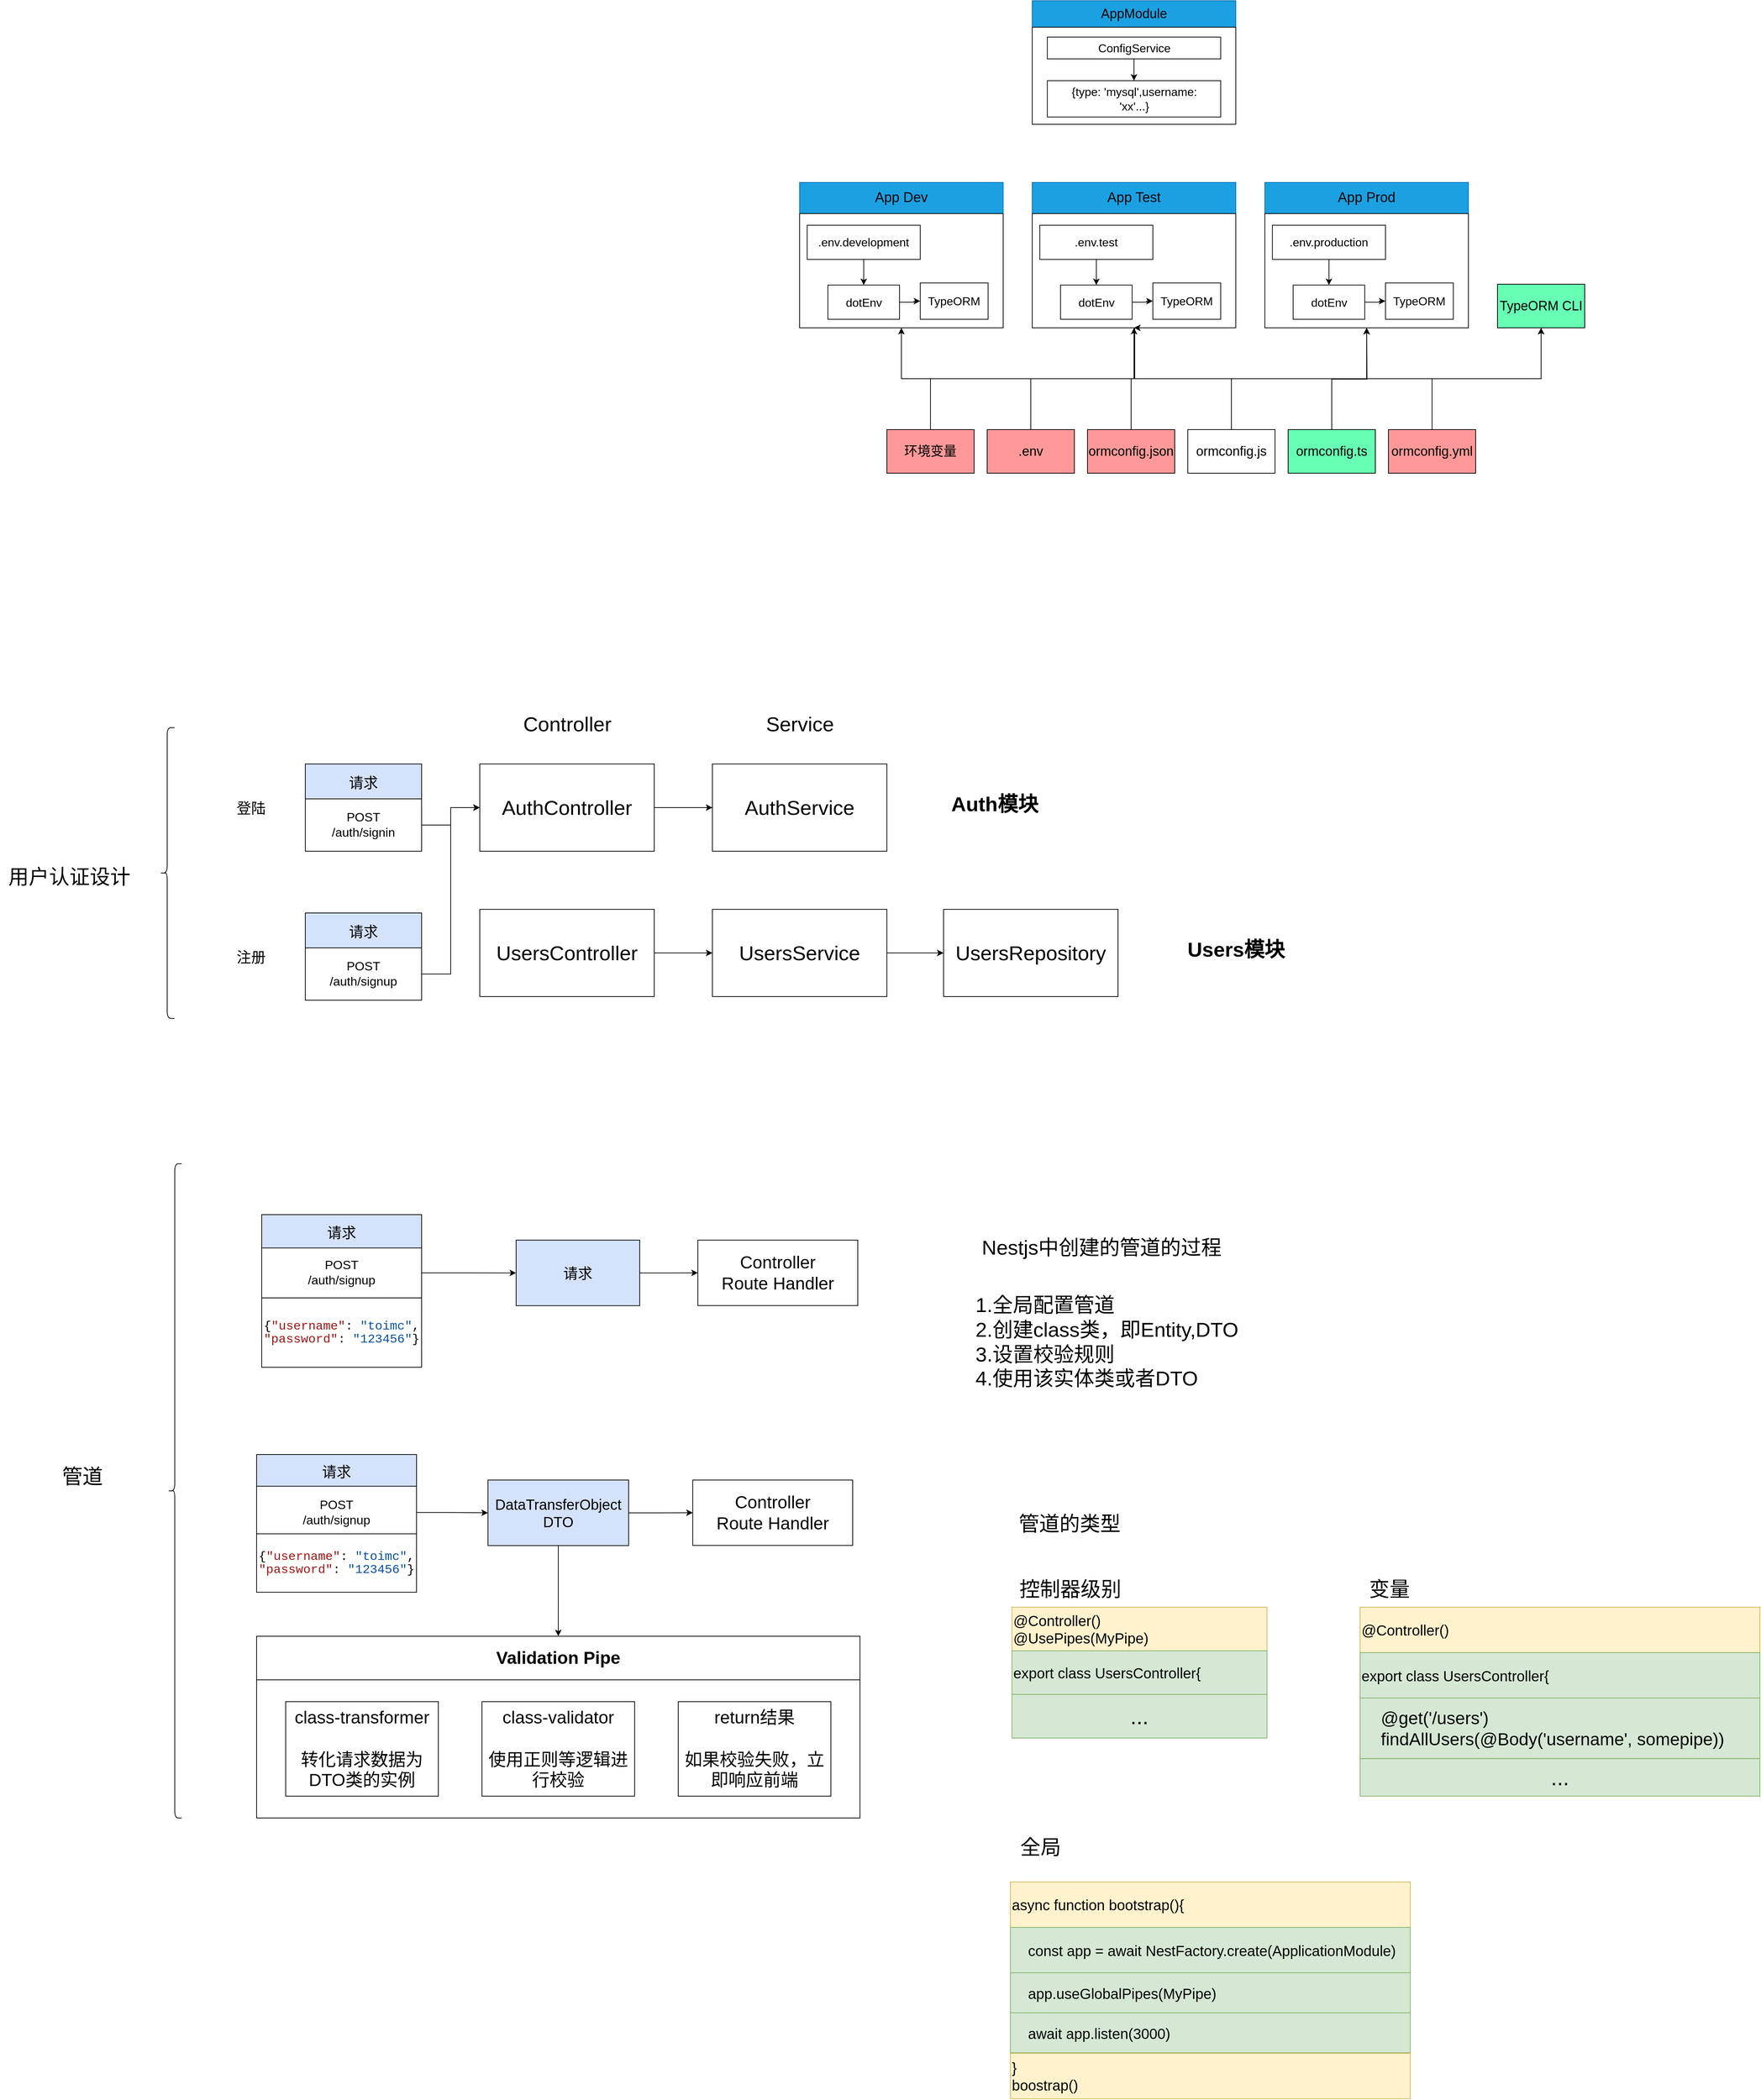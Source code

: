 <mxfile version="24.0.4" type="github">
  <diagram name="第 1 页" id="ZVVCxVtOo5jQRMP403fl">
    <mxGraphModel dx="3720" dy="1097" grid="1" gridSize="10" guides="1" tooltips="1" connect="1" arrows="1" fold="1" page="1" pageScale="1" pageWidth="827" pageHeight="1169" math="0" shadow="0">
      <root>
        <mxCell id="0" />
        <mxCell id="1" parent="0" />
        <mxCell id="D-83X_V-BnBp6cREbU82-21" value="" style="group" parent="1" vertex="1" connectable="0">
          <mxGeometry x="240" y="230" width="280" height="170" as="geometry" />
        </mxCell>
        <mxCell id="D-83X_V-BnBp6cREbU82-19" value="AppModule" style="rounded=0;whiteSpace=wrap;html=1;fillColor=#1ba1e2;strokeColor=#006EAF;fontColor=#000000;fontStyle=0;fontSize=18;" parent="D-83X_V-BnBp6cREbU82-21" vertex="1">
          <mxGeometry width="280" height="36.429" as="geometry" />
        </mxCell>
        <mxCell id="D-83X_V-BnBp6cREbU82-20" value="" style="rounded=0;whiteSpace=wrap;html=1;" parent="D-83X_V-BnBp6cREbU82-21" vertex="1">
          <mxGeometry y="36.43" width="280" height="133.57" as="geometry" />
        </mxCell>
        <mxCell id="D-83X_V-BnBp6cREbU82-27" value="" style="edgeStyle=orthogonalEdgeStyle;rounded=0;orthogonalLoop=1;jettySize=auto;html=1;" parent="D-83X_V-BnBp6cREbU82-21" source="D-83X_V-BnBp6cREbU82-22" target="D-83X_V-BnBp6cREbU82-26" edge="1">
          <mxGeometry relative="1" as="geometry" />
        </mxCell>
        <mxCell id="D-83X_V-BnBp6cREbU82-22" value="ConfigService" style="rounded=0;whiteSpace=wrap;html=1;fontSize=16;" parent="D-83X_V-BnBp6cREbU82-21" vertex="1">
          <mxGeometry x="20.741" y="50" width="238.519" height="30" as="geometry" />
        </mxCell>
        <mxCell id="D-83X_V-BnBp6cREbU82-26" value="{type: &#39;mysql&#39;,username:&lt;br&gt;&#39;xx&#39;...}" style="rounded=0;whiteSpace=wrap;html=1;fontSize=16;" parent="D-83X_V-BnBp6cREbU82-21" vertex="1">
          <mxGeometry x="20.741" y="110" width="238.519" height="50" as="geometry" />
        </mxCell>
        <mxCell id="D-83X_V-BnBp6cREbU82-68" value="" style="group" parent="1" vertex="1" connectable="0">
          <mxGeometry x="240" y="480" width="280" height="200" as="geometry" />
        </mxCell>
        <mxCell id="D-83X_V-BnBp6cREbU82-51" value="App Test" style="rounded=0;whiteSpace=wrap;html=1;fillColor=#1ba1e2;strokeColor=#006EAF;fontColor=#000000;fontStyle=0;fontSize=19;container=0;" parent="D-83X_V-BnBp6cREbU82-68" vertex="1">
          <mxGeometry width="280" height="42.857" as="geometry" />
        </mxCell>
        <mxCell id="D-83X_V-BnBp6cREbU82-52" value="" style="rounded=0;whiteSpace=wrap;html=1;container=0;" parent="D-83X_V-BnBp6cREbU82-68" vertex="1">
          <mxGeometry y="42.857" width="280" height="157.143" as="geometry" />
        </mxCell>
        <mxCell id="D-83X_V-BnBp6cREbU82-53" value=".env.test" style="rounded=0;whiteSpace=wrap;html=1;fontSize=16;container=0;" parent="D-83X_V-BnBp6cREbU82-68" vertex="1">
          <mxGeometry x="10.37" y="58.824" width="155.556" height="47.059" as="geometry" />
        </mxCell>
        <mxCell id="D-83X_V-BnBp6cREbU82-54" value="dotEnv" style="whiteSpace=wrap;html=1;fontSize=16;rounded=0;container=0;" parent="D-83X_V-BnBp6cREbU82-68" vertex="1">
          <mxGeometry x="38.889" y="141.176" width="98.519" height="47.059" as="geometry" />
        </mxCell>
        <mxCell id="D-83X_V-BnBp6cREbU82-55" value="" style="edgeStyle=orthogonalEdgeStyle;rounded=0;orthogonalLoop=1;jettySize=auto;html=1;" parent="D-83X_V-BnBp6cREbU82-68" source="D-83X_V-BnBp6cREbU82-53" target="D-83X_V-BnBp6cREbU82-54" edge="1">
          <mxGeometry relative="1" as="geometry" />
        </mxCell>
        <mxCell id="D-83X_V-BnBp6cREbU82-56" value="TypeORM" style="whiteSpace=wrap;html=1;fontSize=16;rounded=0;container=0;" parent="D-83X_V-BnBp6cREbU82-68" vertex="1">
          <mxGeometry x="165.926" y="138.235" width="93.333" height="50.0" as="geometry" />
        </mxCell>
        <mxCell id="D-83X_V-BnBp6cREbU82-57" value="" style="edgeStyle=orthogonalEdgeStyle;rounded=0;orthogonalLoop=1;jettySize=auto;html=1;" parent="D-83X_V-BnBp6cREbU82-68" source="D-83X_V-BnBp6cREbU82-54" target="D-83X_V-BnBp6cREbU82-56" edge="1">
          <mxGeometry relative="1" as="geometry" />
        </mxCell>
        <mxCell id="D-83X_V-BnBp6cREbU82-69" value="" style="group" parent="1" vertex="1" connectable="0">
          <mxGeometry x="-80" y="480" width="280" height="200" as="geometry" />
        </mxCell>
        <mxCell id="D-83X_V-BnBp6cREbU82-70" value="App Dev" style="rounded=0;whiteSpace=wrap;html=1;fillColor=#1ba1e2;strokeColor=#006EAF;fontColor=#000000;fontStyle=0;fontSize=19;container=0;" parent="D-83X_V-BnBp6cREbU82-69" vertex="1">
          <mxGeometry width="280" height="42.857" as="geometry" />
        </mxCell>
        <mxCell id="D-83X_V-BnBp6cREbU82-71" value="" style="rounded=0;whiteSpace=wrap;html=1;container=0;" parent="D-83X_V-BnBp6cREbU82-69" vertex="1">
          <mxGeometry y="42.857" width="280" height="157.143" as="geometry" />
        </mxCell>
        <mxCell id="D-83X_V-BnBp6cREbU82-72" value=".env.development" style="rounded=0;whiteSpace=wrap;html=1;fontSize=16;container=0;" parent="D-83X_V-BnBp6cREbU82-69" vertex="1">
          <mxGeometry x="10.37" y="58.824" width="155.556" height="47.059" as="geometry" />
        </mxCell>
        <mxCell id="D-83X_V-BnBp6cREbU82-73" value="dotEnv" style="whiteSpace=wrap;html=1;fontSize=16;rounded=0;container=0;" parent="D-83X_V-BnBp6cREbU82-69" vertex="1">
          <mxGeometry x="38.889" y="141.176" width="98.519" height="47.059" as="geometry" />
        </mxCell>
        <mxCell id="D-83X_V-BnBp6cREbU82-74" value="" style="edgeStyle=orthogonalEdgeStyle;rounded=0;orthogonalLoop=1;jettySize=auto;html=1;" parent="D-83X_V-BnBp6cREbU82-69" source="D-83X_V-BnBp6cREbU82-72" target="D-83X_V-BnBp6cREbU82-73" edge="1">
          <mxGeometry relative="1" as="geometry" />
        </mxCell>
        <mxCell id="D-83X_V-BnBp6cREbU82-75" value="TypeORM" style="whiteSpace=wrap;html=1;fontSize=16;rounded=0;container=0;" parent="D-83X_V-BnBp6cREbU82-69" vertex="1">
          <mxGeometry x="165.926" y="138.235" width="93.333" height="50.0" as="geometry" />
        </mxCell>
        <mxCell id="D-83X_V-BnBp6cREbU82-76" value="" style="edgeStyle=orthogonalEdgeStyle;rounded=0;orthogonalLoop=1;jettySize=auto;html=1;" parent="D-83X_V-BnBp6cREbU82-69" source="D-83X_V-BnBp6cREbU82-73" target="D-83X_V-BnBp6cREbU82-75" edge="1">
          <mxGeometry relative="1" as="geometry" />
        </mxCell>
        <mxCell id="D-83X_V-BnBp6cREbU82-77" value="" style="group" parent="1" vertex="1" connectable="0">
          <mxGeometry x="560" y="480" width="280" height="200" as="geometry" />
        </mxCell>
        <mxCell id="D-83X_V-BnBp6cREbU82-78" value="App Prod" style="rounded=0;whiteSpace=wrap;html=1;fillColor=#1ba1e2;strokeColor=#006EAF;fontColor=#000000;fontStyle=0;fontSize=19;container=0;" parent="D-83X_V-BnBp6cREbU82-77" vertex="1">
          <mxGeometry width="280" height="42.857" as="geometry" />
        </mxCell>
        <mxCell id="D-83X_V-BnBp6cREbU82-79" value="" style="rounded=0;whiteSpace=wrap;html=1;container=0;" parent="D-83X_V-BnBp6cREbU82-77" vertex="1">
          <mxGeometry y="42.857" width="280" height="157.143" as="geometry" />
        </mxCell>
        <mxCell id="D-83X_V-BnBp6cREbU82-80" value=".env.production" style="rounded=0;whiteSpace=wrap;html=1;fontSize=16;container=0;" parent="D-83X_V-BnBp6cREbU82-77" vertex="1">
          <mxGeometry x="10.37" y="58.824" width="155.556" height="47.059" as="geometry" />
        </mxCell>
        <mxCell id="D-83X_V-BnBp6cREbU82-81" value="dotEnv" style="whiteSpace=wrap;html=1;fontSize=16;rounded=0;container=0;" parent="D-83X_V-BnBp6cREbU82-77" vertex="1">
          <mxGeometry x="38.889" y="141.176" width="98.519" height="47.059" as="geometry" />
        </mxCell>
        <mxCell id="D-83X_V-BnBp6cREbU82-82" value="" style="edgeStyle=orthogonalEdgeStyle;rounded=0;orthogonalLoop=1;jettySize=auto;html=1;" parent="D-83X_V-BnBp6cREbU82-77" source="D-83X_V-BnBp6cREbU82-80" target="D-83X_V-BnBp6cREbU82-81" edge="1">
          <mxGeometry relative="1" as="geometry" />
        </mxCell>
        <mxCell id="D-83X_V-BnBp6cREbU82-83" value="TypeORM" style="whiteSpace=wrap;html=1;fontSize=16;rounded=0;container=0;" parent="D-83X_V-BnBp6cREbU82-77" vertex="1">
          <mxGeometry x="165.926" y="138.235" width="93.333" height="50.0" as="geometry" />
        </mxCell>
        <mxCell id="D-83X_V-BnBp6cREbU82-84" value="" style="edgeStyle=orthogonalEdgeStyle;rounded=0;orthogonalLoop=1;jettySize=auto;html=1;" parent="D-83X_V-BnBp6cREbU82-77" source="D-83X_V-BnBp6cREbU82-81" target="D-83X_V-BnBp6cREbU82-83" edge="1">
          <mxGeometry relative="1" as="geometry" />
        </mxCell>
        <mxCell id="D-83X_V-BnBp6cREbU82-120" style="edgeStyle=orthogonalEdgeStyle;rounded=0;orthogonalLoop=1;jettySize=auto;html=1;" parent="1" source="D-83X_V-BnBp6cREbU82-85" target="D-83X_V-BnBp6cREbU82-71" edge="1">
          <mxGeometry relative="1" as="geometry" />
        </mxCell>
        <mxCell id="D-83X_V-BnBp6cREbU82-121" style="edgeStyle=orthogonalEdgeStyle;rounded=0;orthogonalLoop=1;jettySize=auto;html=1;entryX=0.5;entryY=1;entryDx=0;entryDy=0;" parent="1" source="D-83X_V-BnBp6cREbU82-85" target="D-83X_V-BnBp6cREbU82-52" edge="1">
          <mxGeometry relative="1" as="geometry">
            <Array as="points">
              <mxPoint x="100" y="750" />
              <mxPoint x="380" y="750" />
            </Array>
          </mxGeometry>
        </mxCell>
        <mxCell id="D-83X_V-BnBp6cREbU82-85" value="环境变量" style="rounded=0;whiteSpace=wrap;html=1;fontSize=18;fillColor=#FF9999;" parent="1" vertex="1">
          <mxGeometry x="40" y="820" width="120" height="60" as="geometry" />
        </mxCell>
        <mxCell id="D-83X_V-BnBp6cREbU82-122" style="edgeStyle=orthogonalEdgeStyle;rounded=0;orthogonalLoop=1;jettySize=auto;html=1;entryX=0.5;entryY=1;entryDx=0;entryDy=0;" parent="1" source="D-83X_V-BnBp6cREbU82-86" target="D-83X_V-BnBp6cREbU82-52" edge="1">
          <mxGeometry relative="1" as="geometry">
            <mxPoint x="380" y="690" as="targetPoint" />
            <Array as="points">
              <mxPoint x="238" y="750" />
              <mxPoint x="381" y="750" />
            </Array>
          </mxGeometry>
        </mxCell>
        <mxCell id="D-83X_V-BnBp6cREbU82-86" value=".env" style="rounded=0;whiteSpace=wrap;html=1;fontSize=18;fillColor=#FF9999;" parent="1" vertex="1">
          <mxGeometry x="178" y="820" width="120" height="60" as="geometry" />
        </mxCell>
        <mxCell id="D-83X_V-BnBp6cREbU82-123" style="edgeStyle=orthogonalEdgeStyle;rounded=0;orthogonalLoop=1;jettySize=auto;html=1;entryX=0.5;entryY=1;entryDx=0;entryDy=0;" parent="1" source="D-83X_V-BnBp6cREbU82-87" target="D-83X_V-BnBp6cREbU82-79" edge="1">
          <mxGeometry relative="1" as="geometry">
            <Array as="points">
              <mxPoint x="376" y="750" />
              <mxPoint x="700" y="750" />
            </Array>
          </mxGeometry>
        </mxCell>
        <mxCell id="D-83X_V-BnBp6cREbU82-87" value="ormconfig.json" style="rounded=0;whiteSpace=wrap;html=1;fontSize=18;fillColor=#FF9999;" parent="1" vertex="1">
          <mxGeometry x="316" y="820" width="120" height="60" as="geometry" />
        </mxCell>
        <mxCell id="D-83X_V-BnBp6cREbU82-124" style="edgeStyle=orthogonalEdgeStyle;rounded=0;orthogonalLoop=1;jettySize=auto;html=1;entryX=0.5;entryY=1;entryDx=0;entryDy=0;" parent="1" source="D-83X_V-BnBp6cREbU82-88" target="D-83X_V-BnBp6cREbU82-79" edge="1">
          <mxGeometry relative="1" as="geometry" />
        </mxCell>
        <mxCell id="D-83X_V-BnBp6cREbU82-88" value="ormconfig.js" style="rounded=0;whiteSpace=wrap;html=1;fontSize=18;" parent="1" vertex="1">
          <mxGeometry x="454" y="820" width="120" height="60" as="geometry" />
        </mxCell>
        <mxCell id="D-83X_V-BnBp6cREbU82-125" style="edgeStyle=orthogonalEdgeStyle;rounded=0;orthogonalLoop=1;jettySize=auto;html=1;" parent="1" source="D-83X_V-BnBp6cREbU82-89" edge="1">
          <mxGeometry relative="1" as="geometry">
            <mxPoint x="700" y="680" as="targetPoint" />
          </mxGeometry>
        </mxCell>
        <mxCell id="D-83X_V-BnBp6cREbU82-127" style="edgeStyle=orthogonalEdgeStyle;rounded=0;orthogonalLoop=1;jettySize=auto;html=1;entryX=0.5;entryY=1;entryDx=0;entryDy=0;" parent="1" source="D-83X_V-BnBp6cREbU82-89" target="D-83X_V-BnBp6cREbU82-91" edge="1">
          <mxGeometry relative="1" as="geometry">
            <Array as="points">
              <mxPoint x="652" y="750" />
              <mxPoint x="940" y="750" />
            </Array>
          </mxGeometry>
        </mxCell>
        <mxCell id="D-83X_V-BnBp6cREbU82-89" value="ormconfig.ts" style="rounded=0;whiteSpace=wrap;html=1;fontSize=18;fillColor=#66FFB3;" parent="1" vertex="1">
          <mxGeometry x="592" y="820" width="120" height="60" as="geometry" />
        </mxCell>
        <mxCell id="D-83X_V-BnBp6cREbU82-126" style="edgeStyle=orthogonalEdgeStyle;rounded=0;orthogonalLoop=1;jettySize=auto;html=1;entryX=0.5;entryY=1;entryDx=0;entryDy=0;" parent="1" source="D-83X_V-BnBp6cREbU82-90" target="D-83X_V-BnBp6cREbU82-91" edge="1">
          <mxGeometry relative="1" as="geometry">
            <Array as="points">
              <mxPoint x="790" y="750" />
              <mxPoint x="940" y="750" />
            </Array>
          </mxGeometry>
        </mxCell>
        <mxCell id="D-83X_V-BnBp6cREbU82-90" value="ormconfig.yml" style="rounded=0;whiteSpace=wrap;html=1;fontSize=18;fillColor=#FF9999;" parent="1" vertex="1">
          <mxGeometry x="730" y="820" width="120" height="60" as="geometry" />
        </mxCell>
        <mxCell id="D-83X_V-BnBp6cREbU82-91" value="TypeORM CLI" style="rounded=0;whiteSpace=wrap;html=1;fontSize=18;fillColor=#66FFB3;" parent="1" vertex="1">
          <mxGeometry x="880" y="620" width="120" height="60" as="geometry" />
        </mxCell>
        <mxCell id="38hSdcbcG4RKGLtKZq2W-3" value="" style="group" vertex="1" connectable="0" parent="1">
          <mxGeometry x="-760" y="1280" width="160" height="120" as="geometry" />
        </mxCell>
        <mxCell id="38hSdcbcG4RKGLtKZq2W-1" value="&lt;font style=&quot;font-size: 20px;&quot;&gt;请求&lt;/font&gt;" style="rounded=0;whiteSpace=wrap;html=1;fillColor=#d4e2fc;" vertex="1" parent="38hSdcbcG4RKGLtKZq2W-3">
          <mxGeometry width="160" height="50" as="geometry" />
        </mxCell>
        <mxCell id="38hSdcbcG4RKGLtKZq2W-2" value="&lt;font style=&quot;font-size: 17px;&quot;&gt;POST&lt;/font&gt;&lt;div style=&quot;font-size: 17px;&quot;&gt;&lt;font style=&quot;font-size: 17px;&quot;&gt;/auth/signin&lt;/font&gt;&lt;/div&gt;" style="rounded=0;whiteSpace=wrap;html=1;" vertex="1" parent="38hSdcbcG4RKGLtKZq2W-3">
          <mxGeometry y="48" width="160" height="72" as="geometry" />
        </mxCell>
        <mxCell id="38hSdcbcG4RKGLtKZq2W-4" value="&lt;font style=&quot;font-size: 20px;&quot;&gt;登陆&lt;/font&gt;" style="text;html=1;align=center;verticalAlign=middle;resizable=0;points=[];autosize=1;strokeColor=none;fillColor=none;" vertex="1" parent="1">
          <mxGeometry x="-865" y="1320" width="60" height="40" as="geometry" />
        </mxCell>
        <mxCell id="38hSdcbcG4RKGLtKZq2W-5" value="" style="group" vertex="1" connectable="0" parent="1">
          <mxGeometry x="-760" y="1485" width="160" height="120" as="geometry" />
        </mxCell>
        <mxCell id="38hSdcbcG4RKGLtKZq2W-6" value="&lt;font style=&quot;font-size: 20px;&quot;&gt;请求&lt;/font&gt;" style="rounded=0;whiteSpace=wrap;html=1;fillColor=#d4e2fc;" vertex="1" parent="38hSdcbcG4RKGLtKZq2W-5">
          <mxGeometry width="160" height="50" as="geometry" />
        </mxCell>
        <mxCell id="38hSdcbcG4RKGLtKZq2W-7" value="&lt;font style=&quot;font-size: 17px;&quot;&gt;POST&lt;/font&gt;&lt;div style=&quot;font-size: 17px;&quot;&gt;&lt;font style=&quot;font-size: 17px;&quot;&gt;/auth/signup&lt;/font&gt;&lt;/div&gt;" style="rounded=0;whiteSpace=wrap;html=1;" vertex="1" parent="38hSdcbcG4RKGLtKZq2W-5">
          <mxGeometry y="48" width="160" height="72" as="geometry" />
        </mxCell>
        <mxCell id="38hSdcbcG4RKGLtKZq2W-8" value="&lt;span style=&quot;font-size: 20px;&quot;&gt;注册&lt;/span&gt;" style="text;html=1;align=center;verticalAlign=middle;resizable=0;points=[];autosize=1;strokeColor=none;fillColor=none;" vertex="1" parent="1">
          <mxGeometry x="-865" y="1525" width="60" height="40" as="geometry" />
        </mxCell>
        <mxCell id="38hSdcbcG4RKGLtKZq2W-16" value="" style="edgeStyle=orthogonalEdgeStyle;rounded=0;orthogonalLoop=1;jettySize=auto;html=1;" edge="1" parent="1" source="38hSdcbcG4RKGLtKZq2W-9" target="38hSdcbcG4RKGLtKZq2W-12">
          <mxGeometry relative="1" as="geometry" />
        </mxCell>
        <mxCell id="38hSdcbcG4RKGLtKZq2W-9" value="&lt;font style=&quot;font-size: 28px;&quot;&gt;AuthController&lt;/font&gt;" style="rounded=0;whiteSpace=wrap;html=1;" vertex="1" parent="1">
          <mxGeometry x="-520" y="1280" width="240" height="120" as="geometry" />
        </mxCell>
        <mxCell id="38hSdcbcG4RKGLtKZq2W-10" value="&lt;font style=&quot;font-size: 28px;&quot;&gt;Controller&lt;/font&gt;" style="text;html=1;align=center;verticalAlign=middle;resizable=0;points=[];autosize=1;strokeColor=none;fillColor=none;" vertex="1" parent="1">
          <mxGeometry x="-470" y="1200" width="140" height="50" as="geometry" />
        </mxCell>
        <mxCell id="38hSdcbcG4RKGLtKZq2W-18" value="" style="edgeStyle=orthogonalEdgeStyle;rounded=0;orthogonalLoop=1;jettySize=auto;html=1;" edge="1" parent="1" source="38hSdcbcG4RKGLtKZq2W-11" target="38hSdcbcG4RKGLtKZq2W-17">
          <mxGeometry relative="1" as="geometry" />
        </mxCell>
        <mxCell id="38hSdcbcG4RKGLtKZq2W-11" value="&lt;font style=&quot;font-size: 28px;&quot;&gt;UsersController&lt;/font&gt;" style="rounded=0;whiteSpace=wrap;html=1;" vertex="1" parent="1">
          <mxGeometry x="-520" y="1480" width="240" height="120" as="geometry" />
        </mxCell>
        <mxCell id="38hSdcbcG4RKGLtKZq2W-12" value="&lt;font style=&quot;font-size: 28px;&quot;&gt;AuthService&lt;/font&gt;" style="rounded=0;whiteSpace=wrap;html=1;" vertex="1" parent="1">
          <mxGeometry x="-200" y="1280" width="240" height="120" as="geometry" />
        </mxCell>
        <mxCell id="38hSdcbcG4RKGLtKZq2W-13" value="&lt;font style=&quot;font-size: 28px;&quot;&gt;Service&lt;/font&gt;" style="text;html=1;align=center;verticalAlign=middle;resizable=0;points=[];autosize=1;strokeColor=none;fillColor=none;" vertex="1" parent="1">
          <mxGeometry x="-140" y="1200" width="120" height="50" as="geometry" />
        </mxCell>
        <mxCell id="38hSdcbcG4RKGLtKZq2W-14" value="" style="edgeStyle=orthogonalEdgeStyle;rounded=0;orthogonalLoop=1;jettySize=auto;html=1;" edge="1" parent="1" source="38hSdcbcG4RKGLtKZq2W-2" target="38hSdcbcG4RKGLtKZq2W-9">
          <mxGeometry relative="1" as="geometry" />
        </mxCell>
        <mxCell id="38hSdcbcG4RKGLtKZq2W-15" style="edgeStyle=orthogonalEdgeStyle;rounded=0;orthogonalLoop=1;jettySize=auto;html=1;entryX=0;entryY=0.5;entryDx=0;entryDy=0;" edge="1" parent="1" source="38hSdcbcG4RKGLtKZq2W-7" target="38hSdcbcG4RKGLtKZq2W-9">
          <mxGeometry relative="1" as="geometry" />
        </mxCell>
        <mxCell id="38hSdcbcG4RKGLtKZq2W-20" value="" style="edgeStyle=orthogonalEdgeStyle;rounded=0;orthogonalLoop=1;jettySize=auto;html=1;" edge="1" parent="1" source="38hSdcbcG4RKGLtKZq2W-17" target="38hSdcbcG4RKGLtKZq2W-19">
          <mxGeometry relative="1" as="geometry" />
        </mxCell>
        <mxCell id="38hSdcbcG4RKGLtKZq2W-17" value="&lt;font style=&quot;font-size: 28px;&quot;&gt;UsersService&lt;/font&gt;" style="rounded=0;whiteSpace=wrap;html=1;" vertex="1" parent="1">
          <mxGeometry x="-200" y="1480" width="240" height="120" as="geometry" />
        </mxCell>
        <mxCell id="38hSdcbcG4RKGLtKZq2W-19" value="&lt;font style=&quot;font-size: 28px;&quot;&gt;UsersRepository&lt;/font&gt;" style="rounded=0;whiteSpace=wrap;html=1;" vertex="1" parent="1">
          <mxGeometry x="118" y="1480" width="240" height="120" as="geometry" />
        </mxCell>
        <mxCell id="38hSdcbcG4RKGLtKZq2W-21" value="&lt;font style=&quot;font-size: 28px;&quot;&gt;&lt;b&gt;Auth模块&lt;/b&gt;&lt;/font&gt;" style="text;html=1;align=center;verticalAlign=middle;resizable=0;points=[];autosize=1;strokeColor=none;fillColor=none;" vertex="1" parent="1">
          <mxGeometry x="118" y="1310" width="140" height="50" as="geometry" />
        </mxCell>
        <mxCell id="38hSdcbcG4RKGLtKZq2W-22" value="&lt;font style=&quot;font-size: 28px;&quot;&gt;&lt;b&gt;Users模块&lt;/b&gt;&lt;/font&gt;" style="text;html=1;align=center;verticalAlign=middle;resizable=0;points=[];autosize=1;strokeColor=none;fillColor=none;" vertex="1" parent="1">
          <mxGeometry x="440" y="1510" width="160" height="50" as="geometry" />
        </mxCell>
        <mxCell id="38hSdcbcG4RKGLtKZq2W-28" value="" style="group" vertex="1" connectable="0" parent="1">
          <mxGeometry x="-1160" y="1830" width="230" height="900" as="geometry" />
        </mxCell>
        <mxCell id="38hSdcbcG4RKGLtKZq2W-26" value="&lt;span style=&quot;font-size: 28px;&quot;&gt;管道&lt;/span&gt;" style="text;html=1;align=center;verticalAlign=middle;resizable=0;points=[];autosize=1;strokeColor=none;fillColor=none;" vertex="1" parent="38hSdcbcG4RKGLtKZq2W-28">
          <mxGeometry x="52.708" y="405" width="80" height="50" as="geometry" />
        </mxCell>
        <mxCell id="38hSdcbcG4RKGLtKZq2W-27" value="" style="shape=curlyBracket;whiteSpace=wrap;html=1;rounded=1;labelPosition=left;verticalLabelPosition=middle;align=right;verticalAlign=middle;" vertex="1" parent="38hSdcbcG4RKGLtKZq2W-28">
          <mxGeometry x="210.833" width="19.167" height="900" as="geometry" />
        </mxCell>
        <mxCell id="38hSdcbcG4RKGLtKZq2W-29" value="" style="group" vertex="1" connectable="0" parent="1">
          <mxGeometry x="-1180" y="1230" width="240" height="400" as="geometry" />
        </mxCell>
        <mxCell id="38hSdcbcG4RKGLtKZq2W-30" value="&lt;font style=&quot;font-size: 28px;&quot;&gt;用户认证设计&lt;/font&gt;" style="text;html=1;align=center;verticalAlign=middle;resizable=0;points=[];autosize=1;strokeColor=none;fillColor=none;" vertex="1" parent="38hSdcbcG4RKGLtKZq2W-29">
          <mxGeometry y="180" width="190" height="50" as="geometry" />
        </mxCell>
        <mxCell id="38hSdcbcG4RKGLtKZq2W-31" value="" style="shape=curlyBracket;whiteSpace=wrap;html=1;rounded=1;labelPosition=left;verticalLabelPosition=middle;align=right;verticalAlign=middle;" vertex="1" parent="38hSdcbcG4RKGLtKZq2W-29">
          <mxGeometry x="220" width="20" height="400" as="geometry" />
        </mxCell>
        <mxCell id="38hSdcbcG4RKGLtKZq2W-36" value="" style="group" vertex="1" connectable="0" parent="1">
          <mxGeometry x="-820" y="1900" width="220" height="210" as="geometry" />
        </mxCell>
        <mxCell id="38hSdcbcG4RKGLtKZq2W-24" value="&lt;font style=&quot;font-size: 20px;&quot;&gt;请求&lt;/font&gt;" style="rounded=0;whiteSpace=wrap;html=1;fillColor=#d4e2fc;" vertex="1" parent="38hSdcbcG4RKGLtKZq2W-36">
          <mxGeometry width="220" height="47.727" as="geometry" />
        </mxCell>
        <mxCell id="38hSdcbcG4RKGLtKZq2W-25" value="&lt;font style=&quot;font-size: 17px;&quot;&gt;POST&lt;/font&gt;&lt;div style=&quot;font-size: 17px;&quot;&gt;&lt;font style=&quot;font-size: 17px;&quot;&gt;/auth/signup&lt;/font&gt;&lt;/div&gt;" style="rounded=0;whiteSpace=wrap;html=1;" vertex="1" parent="38hSdcbcG4RKGLtKZq2W-36">
          <mxGeometry y="45.818" width="220" height="68.727" as="geometry" />
        </mxCell>
        <mxCell id="38hSdcbcG4RKGLtKZq2W-35" value="&lt;div style=&quot;background-color: rgb(255, 255, 254); font-family: Menlo, Monaco, &amp;quot;Courier New&amp;quot;, monospace; line-height: 18px; white-space: pre; font-size: 17px;&quot;&gt;&lt;div&gt;{&lt;span style=&quot;color: rgb(163, 21, 21);&quot;&gt;&quot;username&quot;&lt;/span&gt;: &lt;span style=&quot;color: rgb(4, 81, 165);&quot;&gt;&quot;toimc&quot;&lt;/span&gt;,&lt;/div&gt;&lt;div&gt;&lt;span style=&quot;color: #a31515;&quot;&gt;&quot;password&quot;&lt;/span&gt;: &lt;span style=&quot;color: #0451a5;&quot;&gt;&quot;123456&quot;&lt;/span&gt;}&lt;/div&gt;&lt;/div&gt;" style="rounded=0;whiteSpace=wrap;html=1;" vertex="1" parent="38hSdcbcG4RKGLtKZq2W-36">
          <mxGeometry y="114.545" width="220" height="95.455" as="geometry" />
        </mxCell>
        <mxCell id="38hSdcbcG4RKGLtKZq2W-43" value="" style="edgeStyle=orthogonalEdgeStyle;rounded=0;orthogonalLoop=1;jettySize=auto;html=1;entryX=0;entryY=0.5;entryDx=0;entryDy=0;" edge="1" parent="1" source="38hSdcbcG4RKGLtKZq2W-38" target="38hSdcbcG4RKGLtKZq2W-44">
          <mxGeometry relative="1" as="geometry">
            <mxPoint x="-200" y="1980.3" as="targetPoint" />
          </mxGeometry>
        </mxCell>
        <mxCell id="38hSdcbcG4RKGLtKZq2W-38" value="&lt;font style=&quot;font-size: 20px;&quot;&gt;请求&lt;/font&gt;" style="rounded=0;whiteSpace=wrap;html=1;fillColor=#d4e2fc;" vertex="1" parent="1">
          <mxGeometry x="-470" y="1935.09" width="170" height="90.18" as="geometry" />
        </mxCell>
        <mxCell id="38hSdcbcG4RKGLtKZq2W-41" style="edgeStyle=orthogonalEdgeStyle;rounded=0;orthogonalLoop=1;jettySize=auto;html=1;" edge="1" parent="1" source="38hSdcbcG4RKGLtKZq2W-25" target="38hSdcbcG4RKGLtKZq2W-38">
          <mxGeometry relative="1" as="geometry" />
        </mxCell>
        <mxCell id="38hSdcbcG4RKGLtKZq2W-44" value="&lt;span style=&quot;font-size: 24px;&quot;&gt;Controller&lt;/span&gt;&lt;div style=&quot;font-size: 24px;&quot;&gt;&lt;span style=&quot;font-size: 24px;&quot;&gt;Route Handler&lt;/span&gt;&lt;/div&gt;" style="rounded=0;whiteSpace=wrap;html=1;fontSize=24;" vertex="1" parent="1">
          <mxGeometry x="-220" y="1935.09" width="220" height="90" as="geometry" />
        </mxCell>
        <mxCell id="38hSdcbcG4RKGLtKZq2W-45" value="" style="group" vertex="1" connectable="0" parent="1">
          <mxGeometry x="-827" y="2230" width="220" height="200" as="geometry" />
        </mxCell>
        <mxCell id="38hSdcbcG4RKGLtKZq2W-46" value="&lt;font style=&quot;font-size: 20px;&quot;&gt;请求&lt;/font&gt;" style="rounded=0;whiteSpace=wrap;html=1;fillColor=#d4e2fc;" vertex="1" parent="38hSdcbcG4RKGLtKZq2W-45">
          <mxGeometry width="220" height="45.455" as="geometry" />
        </mxCell>
        <mxCell id="38hSdcbcG4RKGLtKZq2W-47" value="&lt;font style=&quot;font-size: 17px;&quot;&gt;POST&lt;/font&gt;&lt;div style=&quot;font-size: 17px;&quot;&gt;&lt;font style=&quot;font-size: 17px;&quot;&gt;/auth/signup&lt;/font&gt;&lt;/div&gt;" style="rounded=0;whiteSpace=wrap;html=1;" vertex="1" parent="38hSdcbcG4RKGLtKZq2W-45">
          <mxGeometry y="43.632" width="220" height="72.158" as="geometry" />
        </mxCell>
        <mxCell id="38hSdcbcG4RKGLtKZq2W-48" value="&lt;div style=&quot;background-color: rgb(255, 255, 254); font-family: Menlo, Monaco, &amp;quot;Courier New&amp;quot;, monospace; line-height: 18px; white-space: pre; font-size: 17px;&quot;&gt;&lt;div&gt;{&lt;span style=&quot;color: rgb(163, 21, 21);&quot;&gt;&quot;username&quot;&lt;/span&gt;: &lt;span style=&quot;color: rgb(4, 81, 165);&quot;&gt;&quot;toimc&quot;&lt;/span&gt;,&lt;/div&gt;&lt;div&gt;&lt;span style=&quot;color: #a31515;&quot;&gt;&quot;password&quot;&lt;/span&gt;: &lt;span style=&quot;color: #0451a5;&quot;&gt;&quot;123456&quot;&lt;/span&gt;}&lt;/div&gt;&lt;/div&gt;" style="rounded=0;whiteSpace=wrap;html=1;" vertex="1" parent="38hSdcbcG4RKGLtKZq2W-45">
          <mxGeometry y="109.095" width="220" height="80.379" as="geometry" />
        </mxCell>
        <mxCell id="38hSdcbcG4RKGLtKZq2W-49" value="" style="edgeStyle=orthogonalEdgeStyle;rounded=0;orthogonalLoop=1;jettySize=auto;html=1;entryX=0;entryY=0.5;entryDx=0;entryDy=0;" edge="1" parent="1" source="38hSdcbcG4RKGLtKZq2W-50" target="38hSdcbcG4RKGLtKZq2W-52">
          <mxGeometry relative="1" as="geometry">
            <mxPoint x="-207" y="2310.3" as="targetPoint" />
          </mxGeometry>
        </mxCell>
        <mxCell id="38hSdcbcG4RKGLtKZq2W-60" style="edgeStyle=orthogonalEdgeStyle;rounded=0;orthogonalLoop=1;jettySize=auto;html=1;" edge="1" parent="1" source="38hSdcbcG4RKGLtKZq2W-50" target="38hSdcbcG4RKGLtKZq2W-53">
          <mxGeometry relative="1" as="geometry" />
        </mxCell>
        <mxCell id="38hSdcbcG4RKGLtKZq2W-50" value="&lt;font style=&quot;font-size: 20px;&quot;&gt;DataTransferObject&lt;/font&gt;&lt;div&gt;&lt;font style=&quot;font-size: 20px;&quot;&gt;DTO&lt;/font&gt;&lt;/div&gt;" style="rounded=0;whiteSpace=wrap;html=1;fillColor=#d4e2fc;" vertex="1" parent="1">
          <mxGeometry x="-508.75" y="2265.09" width="193.5" height="90.18" as="geometry" />
        </mxCell>
        <mxCell id="38hSdcbcG4RKGLtKZq2W-51" style="edgeStyle=orthogonalEdgeStyle;rounded=0;orthogonalLoop=1;jettySize=auto;html=1;" edge="1" parent="1" source="38hSdcbcG4RKGLtKZq2W-47" target="38hSdcbcG4RKGLtKZq2W-50">
          <mxGeometry relative="1" as="geometry" />
        </mxCell>
        <mxCell id="38hSdcbcG4RKGLtKZq2W-52" value="&lt;span style=&quot;font-size: 24px;&quot;&gt;Controller&lt;/span&gt;&lt;div style=&quot;font-size: 24px;&quot;&gt;&lt;span style=&quot;font-size: 24px;&quot;&gt;Route Handler&lt;/span&gt;&lt;/div&gt;" style="rounded=0;whiteSpace=wrap;html=1;fontSize=24;" vertex="1" parent="1">
          <mxGeometry x="-227" y="2265.09" width="220" height="90" as="geometry" />
        </mxCell>
        <mxCell id="38hSdcbcG4RKGLtKZq2W-63" value="" style="group" vertex="1" connectable="0" parent="1">
          <mxGeometry x="-827" y="2480" width="830" height="250" as="geometry" />
        </mxCell>
        <mxCell id="38hSdcbcG4RKGLtKZq2W-53" value="&lt;font style=&quot;font-size: 24px;&quot;&gt;&lt;b&gt;Validation Pipe&lt;/b&gt;&lt;/font&gt;" style="rounded=0;whiteSpace=wrap;html=1;" vertex="1" parent="38hSdcbcG4RKGLtKZq2W-63">
          <mxGeometry width="830" height="60" as="geometry" />
        </mxCell>
        <mxCell id="38hSdcbcG4RKGLtKZq2W-54" value="" style="rounded=0;whiteSpace=wrap;html=1;" vertex="1" parent="38hSdcbcG4RKGLtKZq2W-63">
          <mxGeometry y="60" width="830" height="190" as="geometry" />
        </mxCell>
        <mxCell id="38hSdcbcG4RKGLtKZq2W-55" value="&lt;font style=&quot;font-size: 24px;&quot;&gt;class-transformer&lt;/font&gt;&lt;div style=&quot;font-size: 24px;&quot;&gt;&lt;font style=&quot;font-size: 24px;&quot;&gt;&lt;br&gt;&lt;/font&gt;&lt;/div&gt;&lt;div style=&quot;font-size: 24px;&quot;&gt;&lt;font style=&quot;font-size: 24px;&quot;&gt;转化请求数据为DTO类的实例&lt;/font&gt;&lt;/div&gt;" style="rounded=0;whiteSpace=wrap;html=1;" vertex="1" parent="38hSdcbcG4RKGLtKZq2W-63">
          <mxGeometry x="40" y="90" width="210" height="130" as="geometry" />
        </mxCell>
        <mxCell id="38hSdcbcG4RKGLtKZq2W-61" value="&lt;font style=&quot;font-size: 24px;&quot;&gt;class-validator&lt;/font&gt;&lt;div style=&quot;font-size: 24px;&quot;&gt;&lt;font style=&quot;font-size: 24px;&quot;&gt;&lt;br&gt;&lt;/font&gt;&lt;/div&gt;&lt;div style=&quot;font-size: 24px;&quot;&gt;&lt;font style=&quot;font-size: 24px;&quot;&gt;使用正则等逻辑进行校验&lt;/font&gt;&lt;/div&gt;" style="rounded=0;whiteSpace=wrap;html=1;" vertex="1" parent="38hSdcbcG4RKGLtKZq2W-63">
          <mxGeometry x="310" y="90" width="210" height="130" as="geometry" />
        </mxCell>
        <mxCell id="38hSdcbcG4RKGLtKZq2W-62" value="&lt;span style=&quot;font-size: 24px;&quot;&gt;return结果&lt;/span&gt;&lt;br&gt;&lt;div style=&quot;font-size: 24px;&quot;&gt;&lt;font style=&quot;font-size: 24px;&quot;&gt;&lt;br&gt;&lt;/font&gt;&lt;/div&gt;&lt;div style=&quot;font-size: 24px;&quot;&gt;&lt;font style=&quot;font-size: 24px;&quot;&gt;如果校验失败，立即响应前端&lt;/font&gt;&lt;/div&gt;" style="rounded=0;whiteSpace=wrap;html=1;" vertex="1" parent="38hSdcbcG4RKGLtKZq2W-63">
          <mxGeometry x="580" y="90" width="210" height="130" as="geometry" />
        </mxCell>
        <mxCell id="38hSdcbcG4RKGLtKZq2W-64" value="&lt;font style=&quot;font-size: 28px;&quot;&gt;管道的类型&lt;/font&gt;" style="text;html=1;align=center;verticalAlign=middle;resizable=0;points=[];autosize=1;strokeColor=none;fillColor=none;" vertex="1" parent="1">
          <mxGeometry x="211" y="2300" width="160" height="50" as="geometry" />
        </mxCell>
        <mxCell id="38hSdcbcG4RKGLtKZq2W-65" value="&lt;font style=&quot;font-size: 28px;&quot;&gt;控制器级别&lt;/font&gt;" style="text;html=1;align=center;verticalAlign=middle;resizable=0;points=[];autosize=1;strokeColor=none;fillColor=none;" vertex="1" parent="1">
          <mxGeometry x="212" y="2390" width="160" height="50" as="geometry" />
        </mxCell>
        <mxCell id="38hSdcbcG4RKGLtKZq2W-66" value="&lt;font style=&quot;font-size: 28px;&quot;&gt;变量&lt;/font&gt;" style="text;html=1;align=center;verticalAlign=middle;resizable=0;points=[];autosize=1;strokeColor=none;fillColor=none;" vertex="1" parent="1">
          <mxGeometry x="691" y="2390" width="80" height="50" as="geometry" />
        </mxCell>
        <mxCell id="38hSdcbcG4RKGLtKZq2W-67" value="&lt;span style=&quot;font-size: 28px;&quot;&gt;全局&lt;/span&gt;" style="text;html=1;align=center;verticalAlign=middle;resizable=0;points=[];autosize=1;strokeColor=none;fillColor=none;" vertex="1" parent="1">
          <mxGeometry x="211" y="2745.09" width="80" height="50" as="geometry" />
        </mxCell>
        <mxCell id="38hSdcbcG4RKGLtKZq2W-76" value="" style="group;fillColor=#d5e8d4;strokeColor=#82b366;" vertex="1" connectable="0" parent="1">
          <mxGeometry x="212" y="2440" width="351" height="180" as="geometry" />
        </mxCell>
        <mxCell id="38hSdcbcG4RKGLtKZq2W-68" value="&lt;font style=&quot;font-size: 20px;&quot;&gt;@Controller()&lt;/font&gt;&lt;div style=&quot;font-size: 20px;&quot;&gt;&lt;font style=&quot;font-size: 20px;&quot;&gt;@UsePipes(MyPipe)&lt;/font&gt;&lt;/div&gt;" style="rounded=0;whiteSpace=wrap;html=1;align=left;fillColor=#fff2cc;strokeColor=#d6b656;" vertex="1" parent="38hSdcbcG4RKGLtKZq2W-76">
          <mxGeometry width="351" height="60" as="geometry" />
        </mxCell>
        <mxCell id="38hSdcbcG4RKGLtKZq2W-73" value="&lt;span style=&quot;font-size: 20px;&quot;&gt;export class UsersController{&lt;/span&gt;" style="rounded=0;whiteSpace=wrap;html=1;align=left;fillColor=#d5e8d4;strokeColor=#82b366;" vertex="1" parent="38hSdcbcG4RKGLtKZq2W-76">
          <mxGeometry y="60" width="351" height="60" as="geometry" />
        </mxCell>
        <mxCell id="38hSdcbcG4RKGLtKZq2W-75" value="&lt;font style=&quot;font-size: 30px;&quot;&gt;...&lt;/font&gt;" style="rounded=0;whiteSpace=wrap;html=1;align=center;fillColor=#d5e8d4;strokeColor=#82b366;" vertex="1" parent="38hSdcbcG4RKGLtKZq2W-76">
          <mxGeometry y="120" width="351" height="60" as="geometry" />
        </mxCell>
        <mxCell id="38hSdcbcG4RKGLtKZq2W-82" value="" style="group" vertex="1" connectable="0" parent="1">
          <mxGeometry x="691" y="2440" width="550" height="260" as="geometry" />
        </mxCell>
        <mxCell id="38hSdcbcG4RKGLtKZq2W-77" value="" style="group;fillColor=#d5e8d4;strokeColor=#82b366;container=0;" vertex="1" connectable="0" parent="38hSdcbcG4RKGLtKZq2W-82">
          <mxGeometry width="550" height="187.5" as="geometry" />
        </mxCell>
        <mxCell id="38hSdcbcG4RKGLtKZq2W-81" value="&lt;font style=&quot;font-size: 30px;&quot;&gt;...&lt;/font&gt;" style="rounded=0;whiteSpace=wrap;html=1;align=center;fillColor=#d5e8d4;strokeColor=#82b366;container=0;" vertex="1" parent="38hSdcbcG4RKGLtKZq2W-82">
          <mxGeometry y="208.33" width="550" height="51.67" as="geometry" />
        </mxCell>
        <mxCell id="38hSdcbcG4RKGLtKZq2W-78" value="&lt;font style=&quot;font-size: 20px;&quot;&gt;@Controller()&lt;/font&gt;" style="rounded=0;whiteSpace=wrap;html=1;align=left;fillColor=#fff2cc;strokeColor=#d6b656;container=0;" vertex="1" parent="38hSdcbcG4RKGLtKZq2W-82">
          <mxGeometry width="550" height="62.5" as="geometry" />
        </mxCell>
        <mxCell id="38hSdcbcG4RKGLtKZq2W-79" value="&lt;span style=&quot;font-size: 20px;&quot;&gt;export class UsersController{&lt;/span&gt;" style="rounded=0;whiteSpace=wrap;html=1;align=left;fillColor=#d5e8d4;strokeColor=#82b366;container=0;" vertex="1" parent="38hSdcbcG4RKGLtKZq2W-82">
          <mxGeometry y="62.5" width="550" height="62.5" as="geometry" />
        </mxCell>
        <mxCell id="38hSdcbcG4RKGLtKZq2W-80" value="&lt;font style=&quot;font-size: 24px;&quot;&gt;&amp;nbsp; &amp;nbsp; @get(&#39;/users&#39;)&lt;br&gt;&amp;nbsp; &amp;nbsp; findAllUsers(@Body(&#39;username&#39;, somepipe))&lt;/font&gt;" style="rounded=0;whiteSpace=wrap;html=1;align=left;fillColor=#d5e8d4;strokeColor=#82b366;container=0;" vertex="1" parent="38hSdcbcG4RKGLtKZq2W-82">
          <mxGeometry y="125.0" width="550" height="83.333" as="geometry" />
        </mxCell>
        <mxCell id="38hSdcbcG4RKGLtKZq2W-91" value="" style="group" vertex="1" connectable="0" parent="1">
          <mxGeometry x="210" y="2818" width="550" height="298.25" as="geometry" />
        </mxCell>
        <mxCell id="38hSdcbcG4RKGLtKZq2W-86" value="&lt;font style=&quot;font-size: 20px;&quot;&gt;async function bootstrap(){&lt;/font&gt;" style="rounded=0;whiteSpace=wrap;html=1;align=left;fillColor=#fff2cc;strokeColor=#d6b656;container=0;" vertex="1" parent="38hSdcbcG4RKGLtKZq2W-91">
          <mxGeometry width="550" height="62.5" as="geometry" />
        </mxCell>
        <mxCell id="38hSdcbcG4RKGLtKZq2W-87" value="&lt;span style=&quot;font-size: 20px;&quot;&gt;&amp;nbsp; &amp;nbsp; const app = await NestFactory.create(ApplicationModule)&lt;/span&gt;" style="rounded=0;whiteSpace=wrap;html=1;align=left;fillColor=#d5e8d4;strokeColor=#82b366;container=0;" vertex="1" parent="38hSdcbcG4RKGLtKZq2W-91">
          <mxGeometry y="62.5" width="550" height="62.5" as="geometry" />
        </mxCell>
        <mxCell id="38hSdcbcG4RKGLtKZq2W-88" value="&lt;font style=&quot;font-size: 20px;&quot;&gt;&amp;nbsp; &amp;nbsp; app.useGlobalPipes(MyPipe)&lt;/font&gt;" style="rounded=0;whiteSpace=wrap;html=1;align=left;fillColor=#d5e8d4;strokeColor=#82b366;container=0;" vertex="1" parent="38hSdcbcG4RKGLtKZq2W-91">
          <mxGeometry y="125" width="550" height="55" as="geometry" />
        </mxCell>
        <mxCell id="38hSdcbcG4RKGLtKZq2W-89" value="&lt;font style=&quot;font-size: 20px;&quot;&gt;&amp;nbsp; &amp;nbsp; await app.listen(3000)&lt;/font&gt;" style="rounded=0;whiteSpace=wrap;html=1;align=left;fillColor=#d5e8d4;strokeColor=#82b366;container=0;" vertex="1" parent="38hSdcbcG4RKGLtKZq2W-91">
          <mxGeometry y="180" width="550" height="55" as="geometry" />
        </mxCell>
        <mxCell id="38hSdcbcG4RKGLtKZq2W-90" value="&lt;span style=&quot;font-size: 20px;&quot;&gt;}&lt;/span&gt;&lt;div&gt;&lt;span style=&quot;font-size: 20px;&quot;&gt;boostrap()&lt;/span&gt;&lt;/div&gt;" style="rounded=0;whiteSpace=wrap;html=1;align=left;fillColor=#fff2cc;strokeColor=#d6b656;container=0;" vertex="1" parent="38hSdcbcG4RKGLtKZq2W-91">
          <mxGeometry y="235.75" width="550" height="62.5" as="geometry" />
        </mxCell>
        <mxCell id="38hSdcbcG4RKGLtKZq2W-92" value="&lt;font style=&quot;font-size: 28px;&quot;&gt;Nestjs中创建的管道的过程&lt;/font&gt;" style="text;html=1;align=center;verticalAlign=middle;resizable=0;points=[];autosize=1;strokeColor=none;fillColor=none;" vertex="1" parent="1">
          <mxGeometry x="160" y="1920" width="350" height="50" as="geometry" />
        </mxCell>
        <mxCell id="38hSdcbcG4RKGLtKZq2W-93" value="&lt;div&gt;&lt;span style=&quot;font-size: 28px;&quot;&gt;1.全局配置管道&lt;/span&gt;&lt;/div&gt;&lt;div&gt;&lt;span style=&quot;font-size: 28px;&quot;&gt;2.创建class类，即Entity,DTO&lt;/span&gt;&lt;/div&gt;&lt;div&gt;&lt;span style=&quot;font-size: 28px;&quot;&gt;3.设置校验规则&lt;/span&gt;&lt;/div&gt;&lt;div&gt;&lt;span style=&quot;font-size: 28px;&quot;&gt;4.使用该实体类或者DTO&lt;/span&gt;&lt;/div&gt;" style="text;html=1;align=left;verticalAlign=middle;resizable=0;points=[];autosize=1;strokeColor=none;fillColor=none;" vertex="1" parent="1">
          <mxGeometry x="160" y="2000" width="390" height="150" as="geometry" />
        </mxCell>
      </root>
    </mxGraphModel>
  </diagram>
</mxfile>
